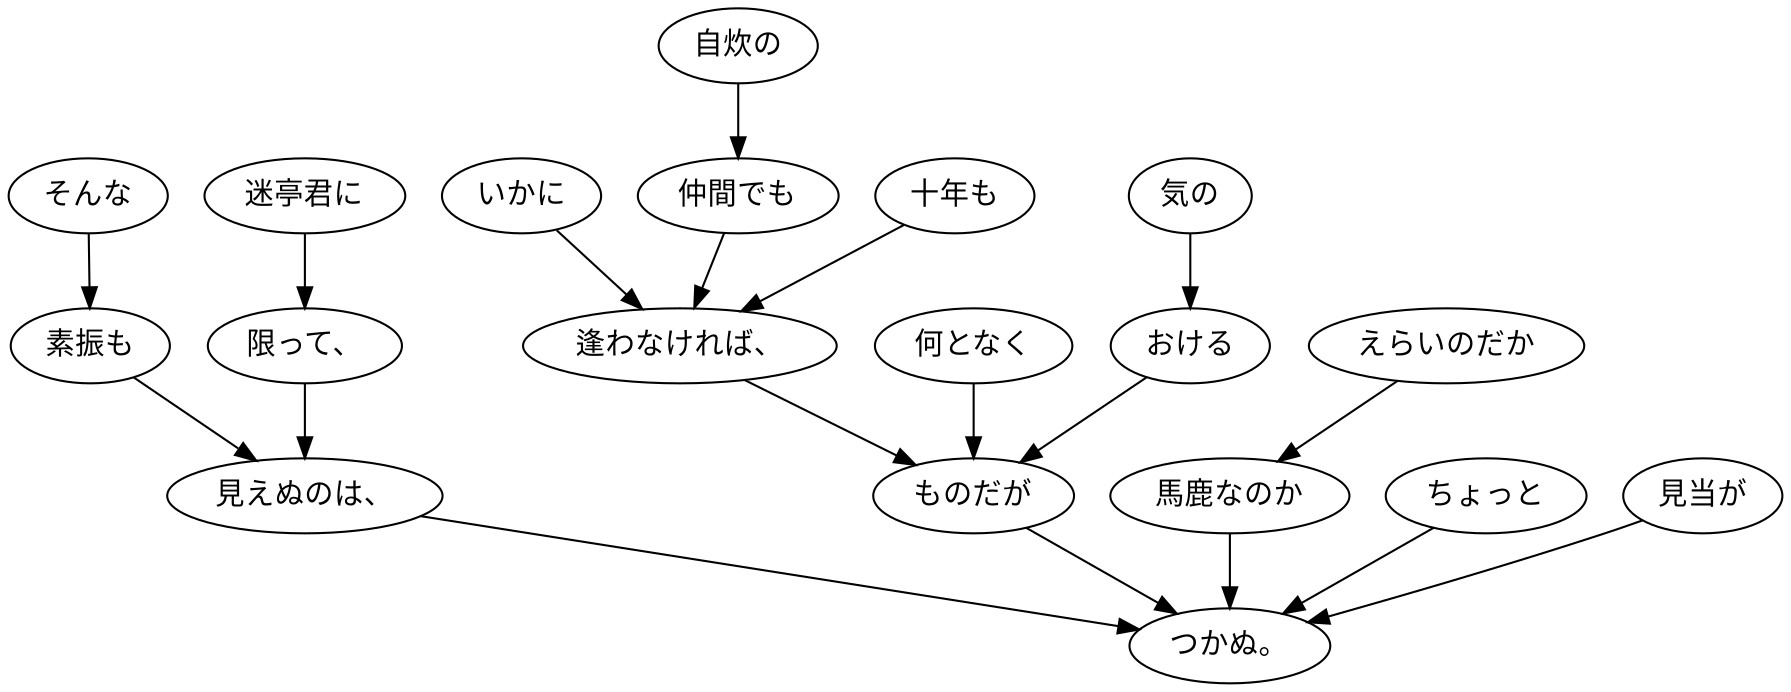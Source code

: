 digraph graph2468 {
	node0 [label="いかに"];
	node1 [label="自炊の"];
	node2 [label="仲間でも"];
	node3 [label="十年も"];
	node4 [label="逢わなければ、"];
	node5 [label="何となく"];
	node6 [label="気の"];
	node7 [label="おける"];
	node8 [label="ものだが"];
	node9 [label="迷亭君に"];
	node10 [label="限って、"];
	node11 [label="そんな"];
	node12 [label="素振も"];
	node13 [label="見えぬのは、"];
	node14 [label="えらいのだか"];
	node15 [label="馬鹿なのか"];
	node16 [label="ちょっと"];
	node17 [label="見当が"];
	node18 [label="つかぬ。"];
	node0 -> node4;
	node1 -> node2;
	node2 -> node4;
	node3 -> node4;
	node4 -> node8;
	node5 -> node8;
	node6 -> node7;
	node7 -> node8;
	node8 -> node18;
	node9 -> node10;
	node10 -> node13;
	node11 -> node12;
	node12 -> node13;
	node13 -> node18;
	node14 -> node15;
	node15 -> node18;
	node16 -> node18;
	node17 -> node18;
}
